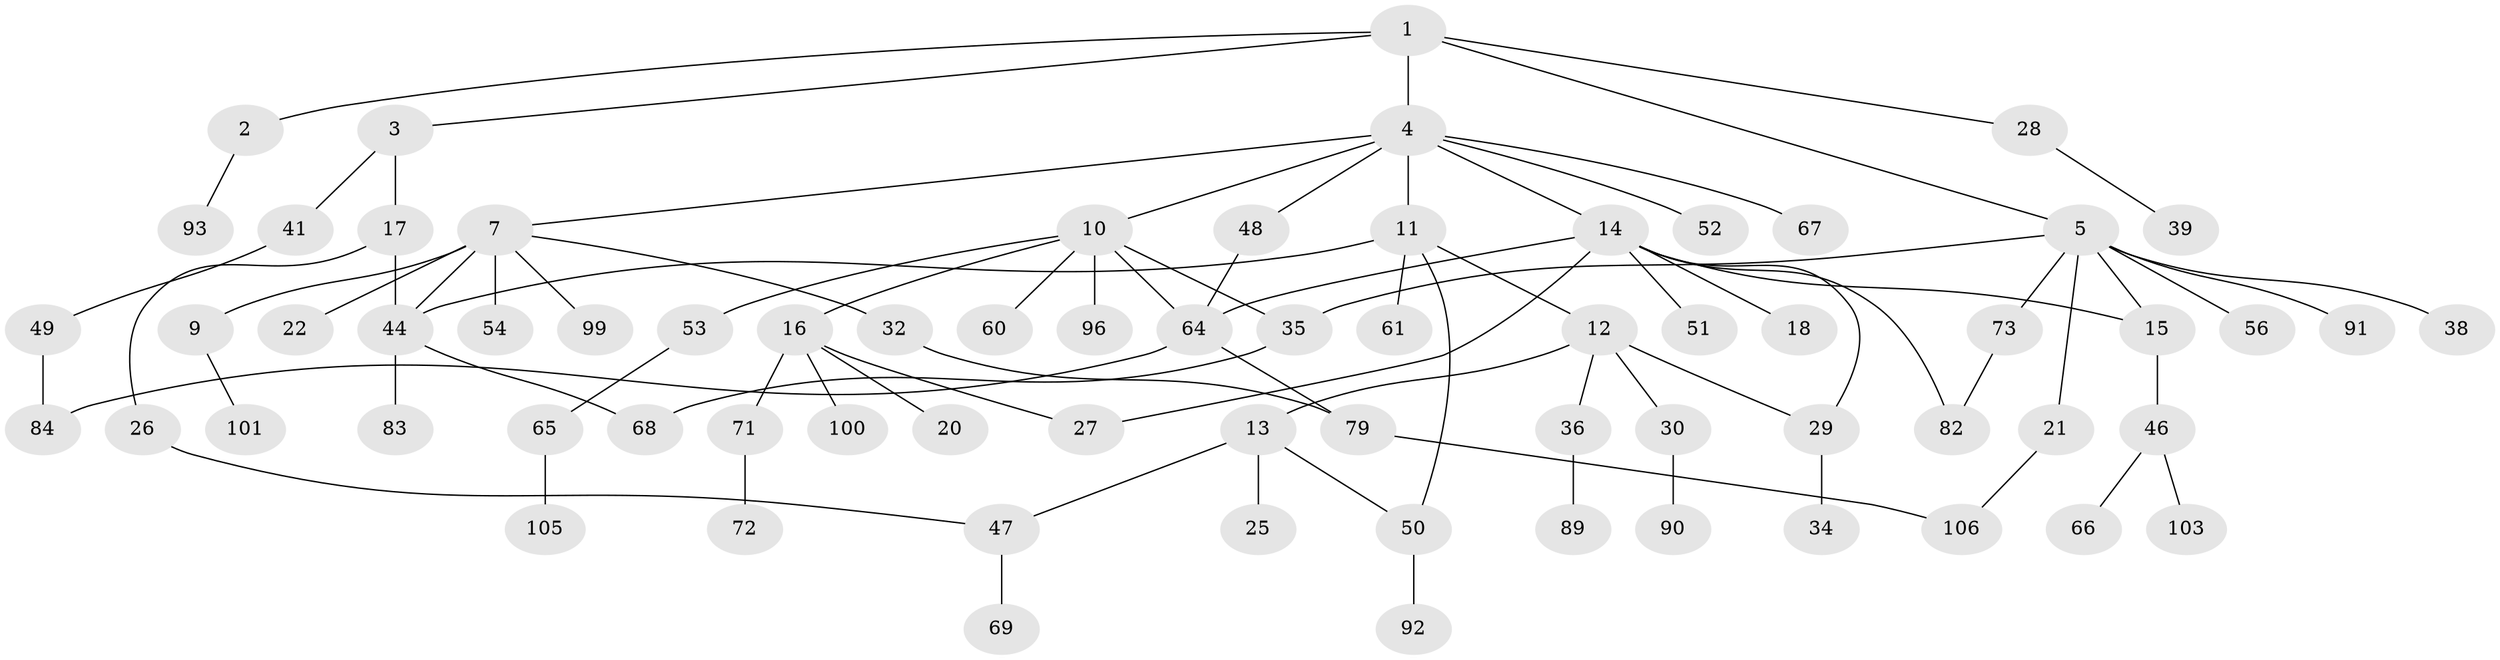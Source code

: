 // Generated by graph-tools (version 1.1) at 2025/23/03/03/25 07:23:35]
// undirected, 70 vertices, 84 edges
graph export_dot {
graph [start="1"]
  node [color=gray90,style=filled];
  1;
  2;
  3 [super="+33"];
  4 [super="+6"];
  5 [super="+40"];
  7 [super="+8"];
  9;
  10 [super="+24"];
  11 [super="+37"];
  12 [super="+23"];
  13 [super="+45"];
  14 [super="+77"];
  15 [super="+88"];
  16 [super="+19"];
  17 [super="+63"];
  18;
  20;
  21 [super="+31"];
  22;
  25;
  26 [super="+94"];
  27;
  28 [super="+87"];
  29 [super="+43"];
  30 [super="+62"];
  32 [super="+86"];
  34 [super="+59"];
  35 [super="+76"];
  36 [super="+42"];
  38;
  39;
  41 [super="+97"];
  44 [super="+70"];
  46 [super="+58"];
  47 [super="+55"];
  48 [super="+95"];
  49 [super="+85"];
  50 [super="+57"];
  51;
  52 [super="+75"];
  53;
  54;
  56;
  60;
  61;
  64 [super="+78"];
  65 [super="+80"];
  66;
  67;
  68;
  69;
  71;
  72 [super="+74"];
  73;
  79 [super="+81"];
  82 [super="+104"];
  83;
  84 [super="+98"];
  89;
  90;
  91;
  92;
  93;
  96;
  99;
  100;
  101 [super="+102"];
  103;
  105;
  106;
  1 -- 2;
  1 -- 3;
  1 -- 4;
  1 -- 5;
  1 -- 28;
  2 -- 93;
  3 -- 17;
  3 -- 41;
  4 -- 7;
  4 -- 10;
  4 -- 11;
  4 -- 14;
  4 -- 52;
  4 -- 48;
  4 -- 67;
  5 -- 15;
  5 -- 21;
  5 -- 38;
  5 -- 56;
  5 -- 73;
  5 -- 91;
  5 -- 35;
  7 -- 54;
  7 -- 99;
  7 -- 32;
  7 -- 9;
  7 -- 22;
  7 -- 44;
  9 -- 101;
  10 -- 16;
  10 -- 35;
  10 -- 60;
  10 -- 64;
  10 -- 96;
  10 -- 53;
  11 -- 12;
  11 -- 44;
  11 -- 50;
  11 -- 61;
  12 -- 13;
  12 -- 30;
  12 -- 36;
  12 -- 29;
  13 -- 25;
  13 -- 47;
  13 -- 50;
  14 -- 18;
  14 -- 27;
  14 -- 29;
  14 -- 51;
  14 -- 64;
  14 -- 82;
  14 -- 15;
  15 -- 46;
  16 -- 71;
  16 -- 27;
  16 -- 100;
  16 -- 20;
  17 -- 26;
  17 -- 44;
  21 -- 106;
  26 -- 47;
  28 -- 39;
  29 -- 34;
  30 -- 90;
  32 -- 79;
  35 -- 68;
  36 -- 89;
  41 -- 49;
  44 -- 68;
  44 -- 83;
  46 -- 66;
  46 -- 103;
  47 -- 69;
  48 -- 64;
  49 -- 84;
  50 -- 92;
  53 -- 65;
  64 -- 84;
  64 -- 79;
  65 -- 105;
  71 -- 72;
  73 -- 82;
  79 -- 106;
}
